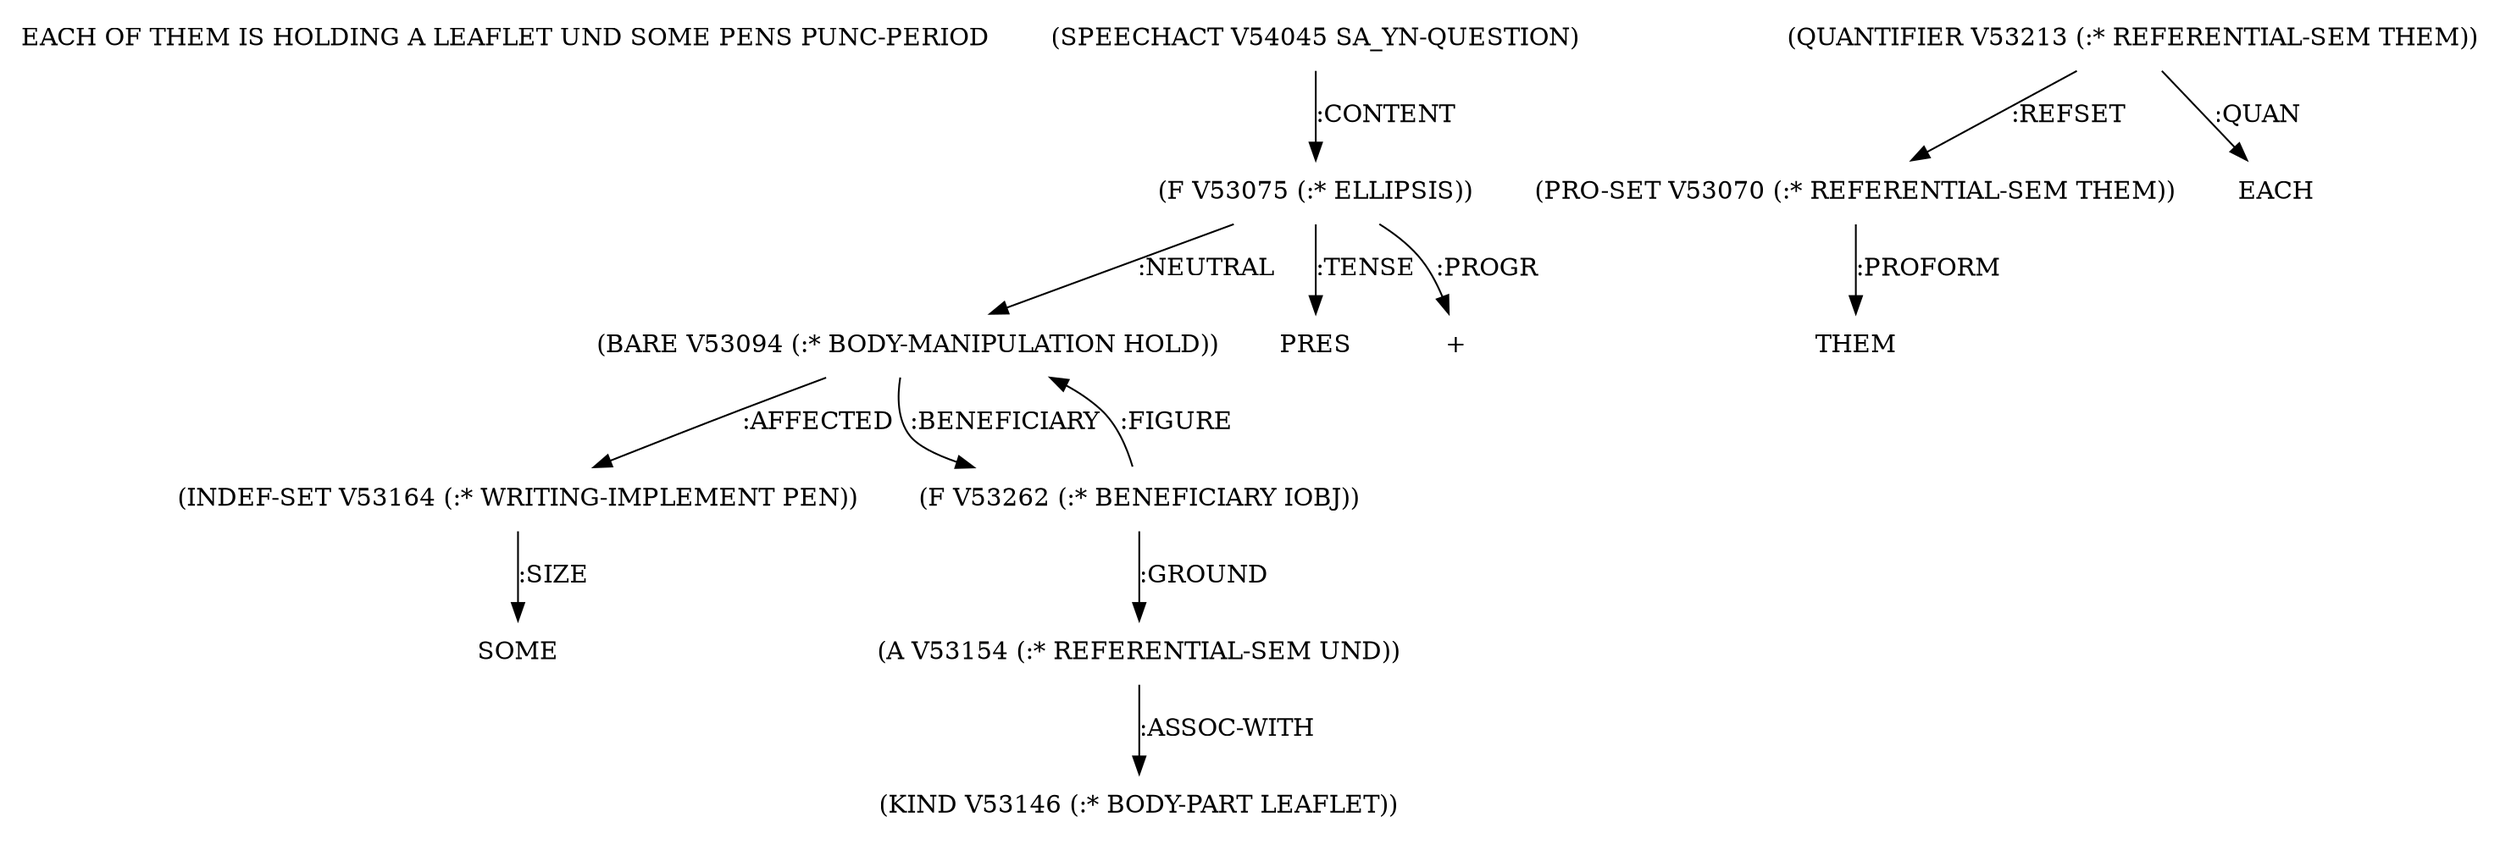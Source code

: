 digraph Terms {
  node [shape=none]
  "EACH OF THEM IS HOLDING A LEAFLET UND SOME PENS PUNC-PERIOD"
  "V54045" [label="(SPEECHACT V54045 SA_YN-QUESTION)"]
  "V54045" -> "V53075" [label=":CONTENT"]
  "V53075" [label="(F V53075 (:* ELLIPSIS))"]
  "V53075" -> "V53094" [label=":NEUTRAL"]
  "V53075" -> "NT64019" [label=":TENSE"]
  "NT64019" [label="PRES"]
  "V53075" -> "NT64020" [label=":PROGR"]
  "NT64020" [label="+"]
  "V53094" [label="(BARE V53094 (:* BODY-MANIPULATION HOLD))"]
  "V53094" -> "V53164" [label=":AFFECTED"]
  "V53094" -> "V53262" [label=":BENEFICIARY"]
  "V53262" [label="(F V53262 (:* BENEFICIARY IOBJ))"]
  "V53262" -> "V53154" [label=":GROUND"]
  "V53262" -> "V53094" [label=":FIGURE"]
  "V53154" [label="(A V53154 (:* REFERENTIAL-SEM UND))"]
  "V53154" -> "V53146" [label=":ASSOC-WITH"]
  "V53146" [label="(KIND V53146 (:* BODY-PART LEAFLET))"]
  "V53164" [label="(INDEF-SET V53164 (:* WRITING-IMPLEMENT PEN))"]
  "V53164" -> "NT64021" [label=":SIZE"]
  "NT64021" [label="SOME"]
  "V53213" [label="(QUANTIFIER V53213 (:* REFERENTIAL-SEM THEM))"]
  "V53213" -> "V53070" [label=":REFSET"]
  "V53213" -> "NT64022" [label=":QUAN"]
  "NT64022" [label="EACH"]
  "V53070" [label="(PRO-SET V53070 (:* REFERENTIAL-SEM THEM))"]
  "V53070" -> "NT64023" [label=":PROFORM"]
  "NT64023" [label="THEM"]
}

